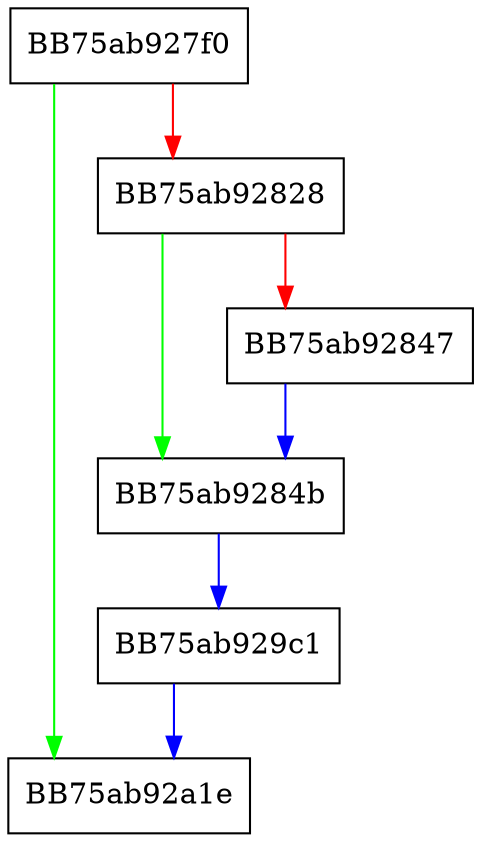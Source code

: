 digraph metastorelowficache_init_module {
  node [shape="box"];
  graph [splines=ortho];
  BB75ab927f0 -> BB75ab92a1e [color="green"];
  BB75ab927f0 -> BB75ab92828 [color="red"];
  BB75ab92828 -> BB75ab9284b [color="green"];
  BB75ab92828 -> BB75ab92847 [color="red"];
  BB75ab92847 -> BB75ab9284b [color="blue"];
  BB75ab9284b -> BB75ab929c1 [color="blue"];
  BB75ab929c1 -> BB75ab92a1e [color="blue"];
}